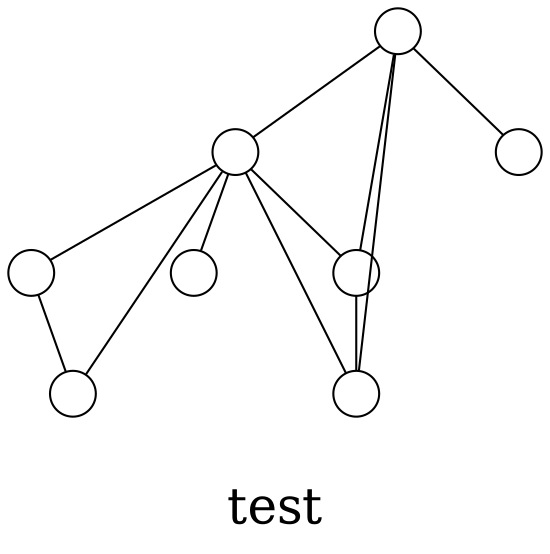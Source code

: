 /*****
test
*****/

graph G {
  graph [splines=false overlap=false]
  node  [shape=ellipse, width=0.3, height=0.3, label=""]
  9 ;
  7 ;
  10 ;
  11 ;
  1424 ;
  1425 ;
  1532 ;
  8 ;
  9 -- 10;
  9 -- 11;
  9 -- 1424;
  9 -- 1425;
  9 -- 1532;
  7 -- 8;
  7 -- 9;
  7 -- 10;
  7 -- 11;
  10 -- 11;
  1424 -- 1425;
  label = "\ntest\n";  fontsize=24;
}
